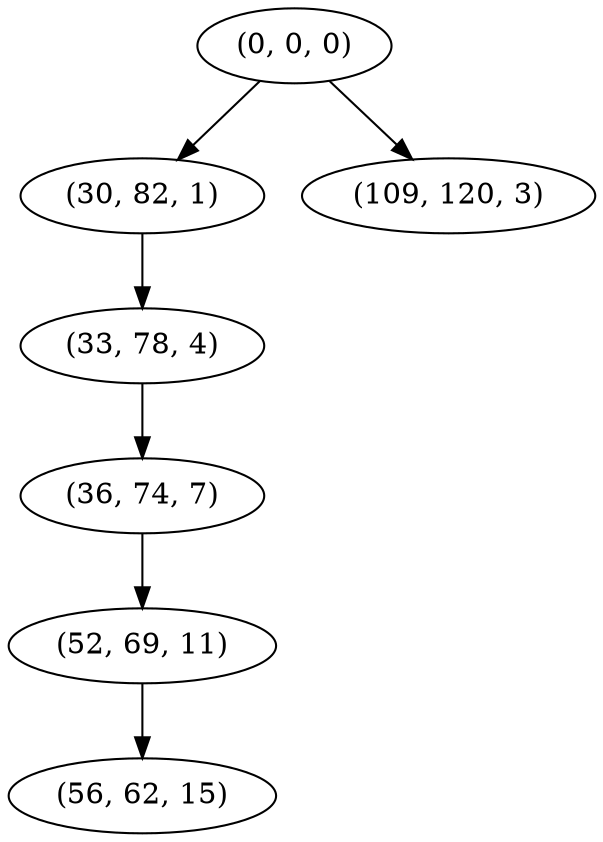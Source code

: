 digraph tree {
    "(0, 0, 0)";
    "(30, 82, 1)";
    "(33, 78, 4)";
    "(36, 74, 7)";
    "(52, 69, 11)";
    "(56, 62, 15)";
    "(109, 120, 3)";
    "(0, 0, 0)" -> "(30, 82, 1)";
    "(0, 0, 0)" -> "(109, 120, 3)";
    "(30, 82, 1)" -> "(33, 78, 4)";
    "(33, 78, 4)" -> "(36, 74, 7)";
    "(36, 74, 7)" -> "(52, 69, 11)";
    "(52, 69, 11)" -> "(56, 62, 15)";
}
